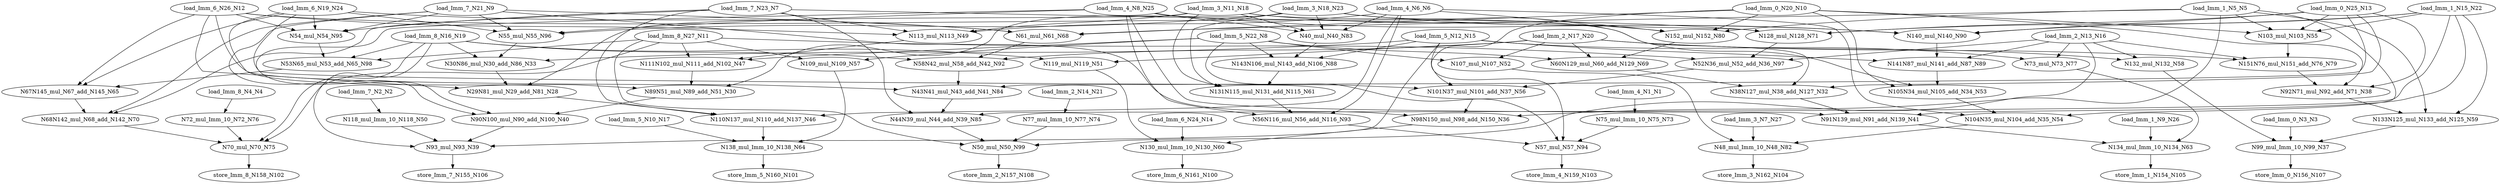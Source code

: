 digraph graphname {
N28 [color="black", ntype="operation", label="N29N81_mul_N29_add_N81_N28"];
N23 [color="black", ntype="invar", label="load_Imm_3_N18_N23"];
N22 [color="black", ntype="invar", label="load_Imm_1_N15_N22"];
N21 [color="black", ntype="invar", label="load_Imm_2_N14_N21"];
N20 [color="black", ntype="invar", label="load_Imm_2_N17_N20"];
N27 [color="black", ntype="invar", label="load_Imm_3_N7_N27"];
N26 [color="black", ntype="invar", label="load_Imm_1_N9_N26"];
N25 [color="black", ntype="invar", label="load_Imm_4_N8_N25"];
N24 [color="black", ntype="invar", label="load_Imm_6_N19_N24"];
N85 [color="black", ntype="operation", label="N44N39_mul_N44_add_N39_N85"];
N84 [color="black", ntype="operation", label="N43N41_mul_N43_add_N41_N84"];
N80 [color="black", ntype="operation", label="N152_mul_N152_N80"];
N83 [color="black", ntype="operation", label="N40_mul_N40_N83"];
N82 [color="black", ntype="operation", label="N48_mul_Imm_10_N48_N82"];
N89 [color="black", ntype="operation", label="N141N87_mul_N141_add_N87_N89"];
N88 [color="black", ntype="operation", label="N143N106_mul_N143_add_N106_N88"];
N38 [color="black", ntype="operation", label="N92N71_mul_N92_add_N71_N38"];
N39 [color="black", ntype="operation", label="N93_mul_N93_N39"];
N30 [color="black", ntype="operation", label="N89N51_mul_N89_add_N51_N30"];
N32 [color="black", ntype="operation", label="N38N127_mul_N38_add_N127_N32"];
N33 [color="black", ntype="operation", label="N30N86_mul_N30_add_N86_N33"];
N36 [color="black", ntype="operation", label="N98N150_mul_N98_add_N150_N36"];
N37 [color="black", ntype="operation", label="N99_mul_Imm_10_N99_N37"];
N98 [color="black", ntype="operation", label="N53N65_mul_N53_add_N65_N98"];
N99 [color="black", ntype="operation", label="N50_mul_N50_N99"];
N92 [color="black", ntype="operation", label="N58N42_mul_N58_add_N42_N92"];
N93 [color="black", ntype="operation", label="N56N116_mul_N56_add_N116_N93"];
N90 [color="black", ntype="operation", label="N140_mul_N140_N90"];
N96 [color="black", ntype="operation", label="N55_mul_N55_N96"];
N97 [color="black", ntype="operation", label="N52N36_mul_N52_add_N36_N97"];
N94 [color="black", ntype="operation", label="N57_mul_N57_N94"];
N95 [color="black", ntype="operation", label="N54_mul_N54_N95"];
N107 [color="black", ntype="outvar", label="store_Imm_0_N156_N107"];
N106 [color="black", ntype="outvar", label="store_Imm_7_N155_N106"];
N105 [color="black", ntype="outvar", label="store_Imm_1_N154_N105"];
N104 [color="black", ntype="outvar", label="store_Imm_3_N162_N104"];
N103 [color="black", ntype="outvar", label="store_Imm_4_N159_N103"];
N102 [color="black", ntype="outvar", label="store_Imm_8_N158_N102"];
N101 [color="black", ntype="outvar", label="store_Imm_5_N160_N101"];
N100 [color="black", ntype="outvar", label="store_Imm_6_N161_N100"];
N108 [color="black", ntype="outvar", label="store_Imm_2_N157_N108"];
N12 [color="black", ntype="invar", label="load_Imm_6_N26_N12"];
N13 [color="black", ntype="invar", label="load_Imm_0_N25_N13"];
N10 [color="black", ntype="invar", label="load_Imm_0_N20_N10"];
N11 [color="black", ntype="invar", label="load_Imm_8_N27_N11"];
N16 [color="black", ntype="invar", label="load_Imm_2_N13_N16"];
N17 [color="black", ntype="invar", label="load_Imm_5_N10_N17"];
N14 [color="black", ntype="invar", label="load_Imm_6_N24_N14"];
N15 [color="black", ntype="invar", label="load_Imm_5_N12_N15"];
N18 [color="black", ntype="invar", label="load_Imm_3_N11_N18"];
N19 [color="black", ntype="invar", label="load_Imm_8_N16_N19"];
N65 [color="black", ntype="operation", label="N67N145_mul_N67_add_N145_N65"];
N64 [color="black", ntype="operation", label="N138_mul_Imm_10_N138_N64"];
N63 [color="black", ntype="operation", label="N134_mul_Imm_10_N134_N63"];
N61 [color="black", ntype="operation", label="N131N115_mul_N131_add_N115_N61"];
N60 [color="black", ntype="operation", label="N130_mul_Imm_10_N130_N60"];
N69 [color="black", ntype="operation", label="N60N129_mul_N60_add_N129_N69"];
N68 [color="black", ntype="operation", label="N61_mul_N61_N68"];
N8 [color="black", ntype="invar", label="load_Imm_5_N22_N8"];
N9 [color="black", ntype="invar", label="load_Imm_7_N21_N9"];
N1 [color="black", ntype="invar", label="load_Imm_4_N1_N1"];
N2 [color="black", ntype="invar", label="load_Imm_7_N2_N2"];
N3 [color="black", ntype="invar", label="load_Imm_0_N3_N3"];
N4 [color="black", ntype="invar", label="load_Imm_8_N4_N4"];
N5 [color="black", ntype="invar", label="load_Imm_1_N5_N5"];
N6 [color="black", ntype="invar", label="load_Imm_4_N6_N6"];
N7 [color="black", ntype="invar", label="load_Imm_7_N23_N7"];
N74 [color="black", ntype="operation", label="N77_mul_Imm_10_N77_N74"];
N75 [color="black", ntype="operation", label="N70_mul_N70_N75"];
N76 [color="black", ntype="operation", label="N72_mul_Imm_10_N72_N76"];
N77 [color="black", ntype="operation", label="N73_mul_N73_N77"];
N70 [color="black", ntype="operation", label="N68N142_mul_N68_add_N142_N70"];
N71 [color="black", ntype="operation", label="N128_mul_N128_N71"];
N73 [color="black", ntype="operation", label="N75_mul_Imm_10_N75_N73"];
N79 [color="black", ntype="operation", label="N151N76_mul_N151_add_N76_N79"];
N49 [color="black", ntype="operation", label="N113_mul_N113_N49"];
N41 [color="black", ntype="operation", label="N91N139_mul_N91_add_N139_N41"];
N40 [color="black", ntype="operation", label="N90N100_mul_N90_add_N100_N40"];
N47 [color="black", ntype="operation", label="N111N102_mul_N111_add_N102_N47"];
N46 [color="black", ntype="operation", label="N110N137_mul_N110_add_N137_N46"];
N58 [color="black", ntype="operation", label="N132_mul_N132_N58"];
N59 [color="black", ntype="operation", label="N133N125_mul_N133_add_N125_N59"];
N56 [color="black", ntype="operation", label="N101N37_mul_N101_add_N37_N56"];
N57 [color="black", ntype="operation", label="N109_mul_N109_N57"];
N54 [color="black", ntype="operation", label="N104N35_mul_N104_add_N35_N54"];
N55 [color="black", ntype="operation", label="N103_mul_N103_N55"];
N52 [color="black", ntype="operation", label="N107_mul_N107_N52"];
N53 [color="black", ntype="operation", label="N105N34_mul_N105_add_N34_N53"];
N50 [color="black", ntype="operation", label="N118_mul_Imm_10_N118_N50"];
N51 [color="black", ntype="operation", label="N119_mul_N119_N51"];
N28 -> N46;
N23 -> N61;
N23 -> N30;
N23 -> N32;
N23 -> N83;
N23 -> N90;
N23 -> N96;
N22 -> N85;
N22 -> N55;
N22 -> N59;
N22 -> N90;
N22 -> N71;
N22 -> N41;
N21 -> N74;
N20 -> N52;
N20 -> N79;
N20 -> N69;
N20 -> N51;
N20 -> N92;
N20 -> N58;
N27 -> N82;
N26 -> N63;
N25 -> N40;
N25 -> N90;
N25 -> N41;
N25 -> N96;
N25 -> N83;
N25 -> N93;
N24 -> N56;
N24 -> N65;
N24 -> N68;
N24 -> N30;
N24 -> N96;
N24 -> N95;
N85 -> N99;
N84 -> N85;
N80 -> N69;
N83 -> N88;
N82 -> N104;
N89 -> N53;
N88 -> N61;
N38 -> N59;
N39 -> N106;
N30 -> N40;
N32 -> N41;
N33 -> N28;
N36 -> N60;
N37 -> N107;
N98 -> N65;
N99 -> N108;
N92 -> N84;
N93 -> N94;
N90 -> N89;
N96 -> N33;
N97 -> N56;
N94 -> N103;
N95 -> N98;
N12 -> N49;
N12 -> N28;
N12 -> N65;
N12 -> N84;
N12 -> N95;
N12 -> N71;
N13 -> N84;
N13 -> N38;
N13 -> N32;
N13 -> N90;
N13 -> N71;
N13 -> N55;
N10 -> N56;
N10 -> N68;
N10 -> N38;
N10 -> N80;
N10 -> N53;
N10 -> N55;
N11 -> N75;
N11 -> N47;
N11 -> N97;
N11 -> N99;
N11 -> N57;
N11 -> N98;
N16 -> N89;
N16 -> N77;
N16 -> N99;
N16 -> N58;
N16 -> N79;
N16 -> N97;
N17 -> N64;
N14 -> N60;
N15 -> N89;
N15 -> N88;
N15 -> N77;
N15 -> N94;
N15 -> N33;
N15 -> N39;
N18 -> N53;
N18 -> N49;
N18 -> N80;
N18 -> N28;
N18 -> N61;
N18 -> N83;
N19 -> N39;
N19 -> N92;
N19 -> N98;
N19 -> N33;
N19 -> N51;
N19 -> N75;
N65 -> N70;
N64 -> N101;
N63 -> N105;
N61 -> N93;
N60 -> N100;
N69 -> N32;
N68 -> N92;
N8 -> N69;
N8 -> N94;
N8 -> N88;
N8 -> N52;
N8 -> N57;
N8 -> N47;
N9 -> N36;
N9 -> N95;
N9 -> N96;
N9 -> N40;
N9 -> N70;
N9 -> N68;
N1 -> N73;
N2 -> N50;
N3 -> N37;
N4 -> N76;
N5 -> N55;
N5 -> N59;
N5 -> N54;
N5 -> N36;
N5 -> N80;
N5 -> N68;
N6 -> N46;
N6 -> N83;
N6 -> N54;
N6 -> N93;
N6 -> N80;
N6 -> N49;
N7 -> N46;
N7 -> N70;
N7 -> N85;
N7 -> N71;
N7 -> N95;
N7 -> N49;
N74 -> N99;
N75 -> N102;
N76 -> N75;
N77 -> N63;
N70 -> N75;
N71 -> N97;
N73 -> N94;
N79 -> N38;
N49 -> N47;
N41 -> N63;
N40 -> N39;
N47 -> N30;
N46 -> N64;
N58 -> N37;
N59 -> N37;
N56 -> N36;
N57 -> N64;
N54 -> N82;
N55 -> N79;
N52 -> N82;
N53 -> N54;
N50 -> N39;
N51 -> N60;
}
